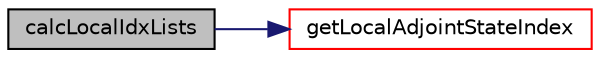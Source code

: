 digraph "calcLocalIdxLists"
{
  bgcolor="transparent";
  edge [fontname="Helvetica",fontsize="10",labelfontname="Helvetica",labelfontsize="10"];
  node [fontname="Helvetica",fontsize="10",shape=record];
  rankdir="LR";
  Node39 [label="calcLocalIdxLists",height=0.2,width=0.4,color="black", fillcolor="grey75", style="filled", fontcolor="black"];
  Node39 -> Node40 [color="midnightblue",fontsize="10",style="solid",fontname="Helvetica"];
  Node40 [label="getLocalAdjointStateIndex",height=0.2,width=0.4,color="red",URL="$classFoam_1_1DAIndex.html#a91f26f905486092d25af1c1150e695de",tooltip="get local adjoint index for a given state name, cell/face indxI and its component (optional..."];
}
